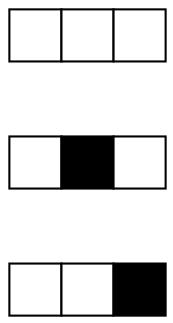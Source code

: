 graph C{
node [shape=plain] 
 splines=false 
struct1 [label=<
<TABLE BORDER="0" CELLBORDER="1" CELLSPACING="0" CELLPADDING="0">
<TR>
<TD PORT="f0" bgcolor="white" width="25" height="25" fixedsize="true"></TD>
<TD PORT="f1" bgcolor="white" width="25" height="25" fixedsize="true"></TD>
<TD PORT="f2" bgcolor="white" width="25" height="25" fixedsize="true"></TD>
</TR> 
</TABLE >>];
 
struct2 [label=<
<TABLE BORDER="0" CELLBORDER="1" CELLSPACING="0" CELLPADDING="0">
<TR>
<TD PORT="f3" bgcolor="white" width="25" height="25" fixedsize="true"></TD>
<TD PORT="f4" bgcolor="black" width="25" height="25" fixedsize="true"></TD>
<TD PORT="f5" bgcolor="white" width="25" height="25" fixedsize="true"></TD>
</TR> 
</TABLE >>];
 
struct3 [label=<
<TABLE BORDER="0" CELLBORDER="1" CELLSPACING="0" CELLPADDING="0">
<TR>
<TD PORT="f6" bgcolor="white" width="25" height="25" fixedsize="true"></TD>
<TD PORT="f7" bgcolor="white" width="25" height="25" fixedsize="true"></TD>
<TD PORT="f8" bgcolor="black" width="25" height="25" fixedsize="true"></TD>
</TR> 
</TABLE >>];
 
struct1:f0 -- struct2:f3[style=invis];
struct1:f1 -- struct2:f4[style=invis];
struct1:f2 -- struct2:f5[style=invis];
struct2:f0 -- struct3:f3[style=invis];
struct2:f1 -- struct3:f4[style=invis];
struct2:f2 -- struct3:f5[style=invis];

}
